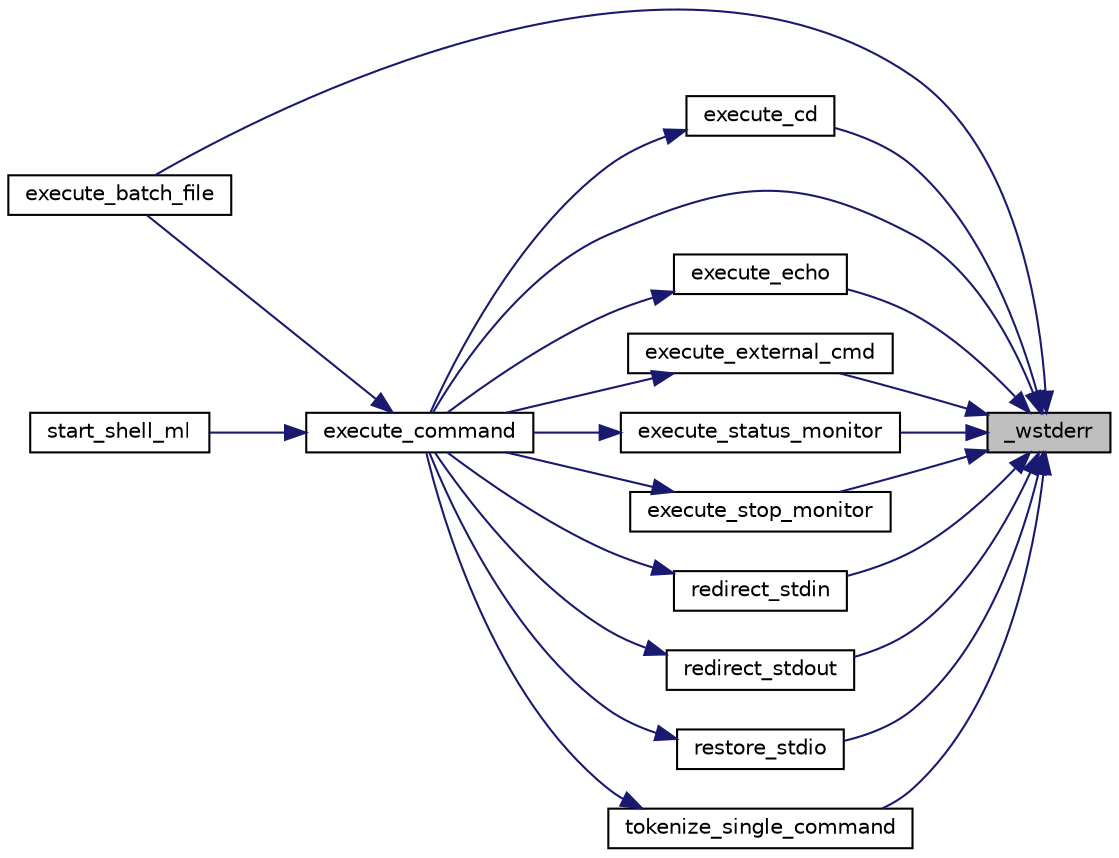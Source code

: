 digraph "_wstderr"
{
 // LATEX_PDF_SIZE
  edge [fontname="Helvetica",fontsize="10",labelfontname="Helvetica",labelfontsize="10"];
  node [fontname="Helvetica",fontsize="10",shape=record];
  rankdir="RL";
  Node1 [label="_wstderr",height=0.2,width=0.4,color="black", fillcolor="grey75", style="filled", fontcolor="black",tooltip="Monkeypatch of perror and fprintf(stderr, ...). Needed due to \"bad\" management of some IDE/Shell term..."];
  Node1 -> Node2 [dir="back",color="midnightblue",fontsize="10",style="solid",fontname="Helvetica"];
  Node2 [label="execute_batch_file",height=0.2,width=0.4,color="black", fillcolor="white", style="filled",URL="$shell_8h.html#a12cd2bfd0ac9c31c478b2eb2c9ba5e07",tooltip="Tries to execute a certain (no comments, one line per command) batch file."];
  Node1 -> Node3 [dir="back",color="midnightblue",fontsize="10",style="solid",fontname="Helvetica"];
  Node3 [label="execute_cd",height=0.2,width=0.4,color="black", fillcolor="white", style="filled",URL="$shell_8h.html#a121644815b8d2139517af1b0fcb224a7",tooltip="\"Change directory\" internal command."];
  Node3 -> Node4 [dir="back",color="midnightblue",fontsize="10",style="solid",fontname="Helvetica"];
  Node4 [label="execute_command",height=0.2,width=0.4,color="black", fillcolor="white", style="filled",URL="$shell_8h.html#af4d001c69e9117bdd4a376cdfc19ebaa",tooltip="Executes certain command, could be an internal one, external one, or unexistent."];
  Node4 -> Node2 [dir="back",color="midnightblue",fontsize="10",style="solid",fontname="Helvetica"];
  Node4 -> Node5 [dir="back",color="midnightblue",fontsize="10",style="solid",fontname="Helvetica"];
  Node5 [label="start_shell_ml",height=0.2,width=0.4,color="black", fillcolor="white", style="filled",URL="$shell_8h.html#aa0b33b10ee17128cdb061acf8707afd1",tooltip="Starts the custom shell main loop."];
  Node1 -> Node4 [dir="back",color="midnightblue",fontsize="10",style="solid",fontname="Helvetica"];
  Node1 -> Node6 [dir="back",color="midnightblue",fontsize="10",style="solid",fontname="Helvetica"];
  Node6 [label="execute_echo",height=0.2,width=0.4,color="black", fillcolor="white", style="filled",URL="$shell_8h.html#a88c08ecc0f729e68b05fc86066ff2eab",tooltip="\"Echo\" internal command."];
  Node6 -> Node4 [dir="back",color="midnightblue",fontsize="10",style="solid",fontname="Helvetica"];
  Node1 -> Node7 [dir="back",color="midnightblue",fontsize="10",style="solid",fontname="Helvetica"];
  Node7 [label="execute_external_cmd",height=0.2,width=0.4,color="black", fillcolor="white", style="filled",URL="$shell_8h.html#a333d6f4126a287353b16105b4abf75ec",tooltip="Potential external command execution."];
  Node7 -> Node4 [dir="back",color="midnightblue",fontsize="10",style="solid",fontname="Helvetica"];
  Node1 -> Node8 [dir="back",color="midnightblue",fontsize="10",style="solid",fontname="Helvetica"];
  Node8 [label="execute_status_monitor",height=0.2,width=0.4,color="black", fillcolor="white", style="filled",URL="$shell_8h.html#abad62862aacbcb4b909861896ffe5c65",tooltip="Executes the \"status_monitor\" command, that shows the \"metrics\" app, if it was init by this Shell."];
  Node8 -> Node4 [dir="back",color="midnightblue",fontsize="10",style="solid",fontname="Helvetica"];
  Node1 -> Node9 [dir="back",color="midnightblue",fontsize="10",style="solid",fontname="Helvetica"];
  Node9 [label="execute_stop_monitor",height=0.2,width=0.4,color="black", fillcolor="white", style="filled",URL="$shell_8h.html#ad744f4ce34f8239da8225ff97ce8c627",tooltip="Executes the \"stop_monitor\" command, which stops the \"metrics\" app, if it was init by this Shell."];
  Node9 -> Node4 [dir="back",color="midnightblue",fontsize="10",style="solid",fontname="Helvetica"];
  Node1 -> Node10 [dir="back",color="midnightblue",fontsize="10",style="solid",fontname="Helvetica"];
  Node10 [label="redirect_stdin",height=0.2,width=0.4,color="black", fillcolor="white", style="filled",URL="$shell_8h.html#a1422ffcfbde15977098f106f8ed54dd3",tooltip="Redirects the stdin to a specific existent (hopefully) file."];
  Node10 -> Node4 [dir="back",color="midnightblue",fontsize="10",style="solid",fontname="Helvetica"];
  Node1 -> Node11 [dir="back",color="midnightblue",fontsize="10",style="solid",fontname="Helvetica"];
  Node11 [label="redirect_stdout",height=0.2,width=0.4,color="black", fillcolor="white", style="filled",URL="$shell_8h.html#a934f2bca8b7f90cf88054d6a4c3cfd32",tooltip="Redirects the stdout to a specific existent or inexistent (will get created) file."];
  Node11 -> Node4 [dir="back",color="midnightblue",fontsize="10",style="solid",fontname="Helvetica"];
  Node1 -> Node12 [dir="back",color="midnightblue",fontsize="10",style="solid",fontname="Helvetica"];
  Node12 [label="restore_stdio",height=0.2,width=0.4,color="black", fillcolor="white", style="filled",URL="$shell_8h.html#a3447fc0dbbdf2721b2068b564db5fbe0",tooltip="Restores stdin to its original fd for the current process."];
  Node12 -> Node4 [dir="back",color="midnightblue",fontsize="10",style="solid",fontname="Helvetica"];
  Node1 -> Node13 [dir="back",color="midnightblue",fontsize="10",style="solid",fontname="Helvetica"];
  Node13 [label="tokenize_single_command",height=0.2,width=0.4,color="black", fillcolor="white", style="filled",URL="$shell_8h.html#a4ad4ac7c1939f555531896857a30424b",tooltip="Passed a single command, tokenize it, and return an array with each token."];
  Node13 -> Node4 [dir="back",color="midnightblue",fontsize="10",style="solid",fontname="Helvetica"];
}

